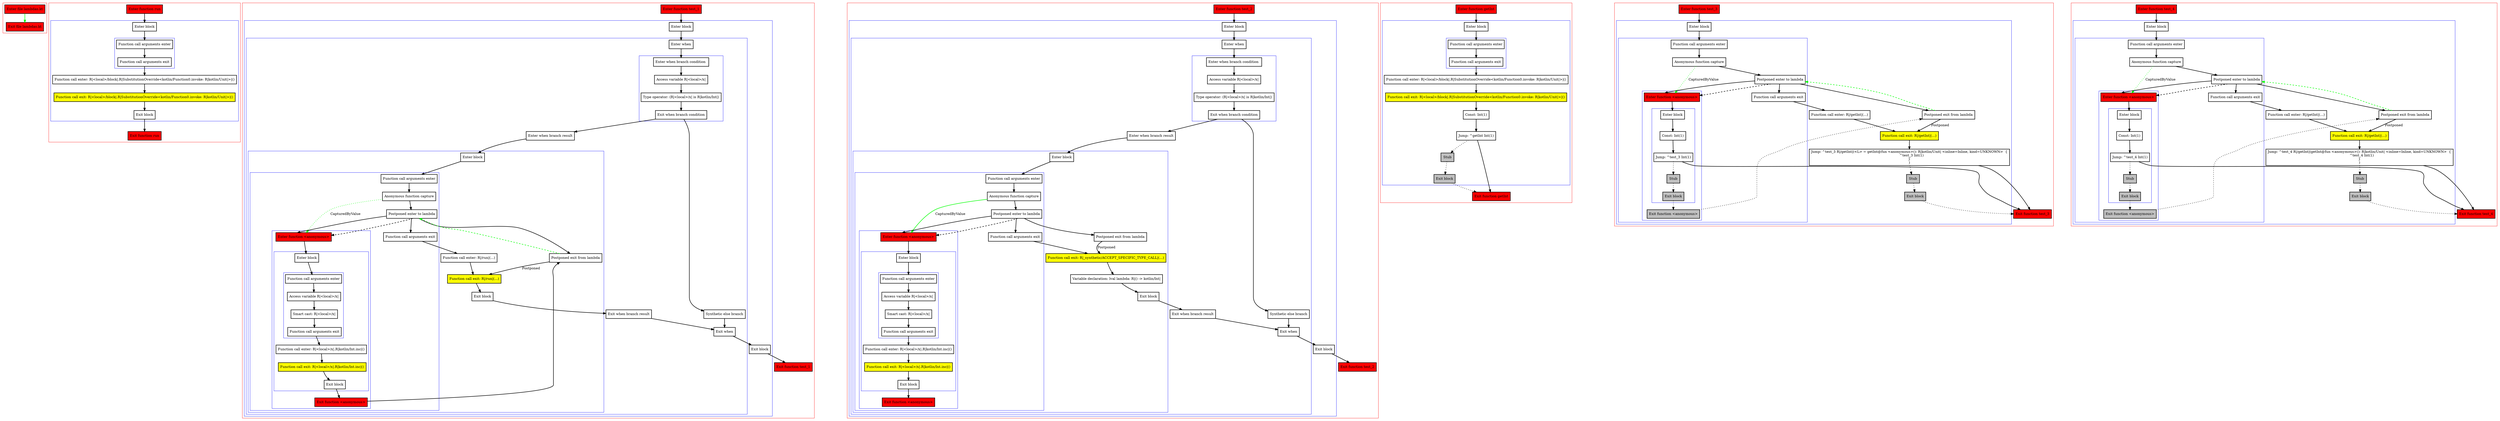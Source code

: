 digraph lambdas_kt {
    graph [nodesep=3]
    node [shape=box penwidth=2]
    edge [penwidth=2]

    subgraph cluster_0 {
        color=red
        0 [label="Enter file lambdas.kt" style="filled" fillcolor=red];
        1 [label="Exit file lambdas.kt" style="filled" fillcolor=red];
    }
    0 -> {1} [color=green];

    subgraph cluster_1 {
        color=red
        2 [label="Enter function run" style="filled" fillcolor=red];
        subgraph cluster_2 {
            color=blue
            3 [label="Enter block"];
            subgraph cluster_3 {
                color=blue
                4 [label="Function call arguments enter"];
                5 [label="Function call arguments exit"];
            }
            6 [label="Function call enter: R|<local>/block|.R|SubstitutionOverride<kotlin/Function0.invoke: R|kotlin/Unit|>|()"];
            7 [label="Function call exit: R|<local>/block|.R|SubstitutionOverride<kotlin/Function0.invoke: R|kotlin/Unit|>|()" style="filled" fillcolor=yellow];
            8 [label="Exit block"];
        }
        9 [label="Exit function run" style="filled" fillcolor=red];
    }
    2 -> {3};
    3 -> {4};
    4 -> {5};
    5 -> {6};
    6 -> {7};
    7 -> {8};
    8 -> {9};

    subgraph cluster_4 {
        color=red
        10 [label="Enter function test_1" style="filled" fillcolor=red];
        subgraph cluster_5 {
            color=blue
            11 [label="Enter block"];
            subgraph cluster_6 {
                color=blue
                12 [label="Enter when"];
                subgraph cluster_7 {
                    color=blue
                    13 [label="Enter when branch condition "];
                    14 [label="Access variable R|<local>/x|"];
                    15 [label="Type operator: (R|<local>/x| is R|kotlin/Int|)"];
                    16 [label="Exit when branch condition"];
                }
                17 [label="Synthetic else branch"];
                18 [label="Enter when branch result"];
                subgraph cluster_8 {
                    color=blue
                    19 [label="Enter block"];
                    subgraph cluster_9 {
                        color=blue
                        20 [label="Function call arguments enter"];
                        21 [label="Anonymous function capture"];
                        22 [label="Postponed enter to lambda"];
                        subgraph cluster_10 {
                            color=blue
                            23 [label="Enter function <anonymous>" style="filled" fillcolor=red];
                            subgraph cluster_11 {
                                color=blue
                                24 [label="Enter block"];
                                subgraph cluster_12 {
                                    color=blue
                                    25 [label="Function call arguments enter"];
                                    26 [label="Access variable R|<local>/x|"];
                                    27 [label="Smart cast: R|<local>/x|"];
                                    28 [label="Function call arguments exit"];
                                }
                                29 [label="Function call enter: R|<local>/x|.R|kotlin/Int.inc|()"];
                                30 [label="Function call exit: R|<local>/x|.R|kotlin/Int.inc|()" style="filled" fillcolor=yellow];
                                31 [label="Exit block"];
                            }
                            32 [label="Exit function <anonymous>" style="filled" fillcolor=red];
                        }
                        33 [label="Function call arguments exit"];
                    }
                    34 [label="Function call enter: R|/run|(...)"];
                    35 [label="Postponed exit from lambda"];
                    36 [label="Function call exit: R|/run|(...)" style="filled" fillcolor=yellow];
                    37 [label="Exit block"];
                }
                38 [label="Exit when branch result"];
                39 [label="Exit when"];
            }
            40 [label="Exit block"];
        }
        41 [label="Exit function test_1" style="filled" fillcolor=red];
    }
    10 -> {11};
    11 -> {12};
    12 -> {13};
    13 -> {14};
    14 -> {15};
    15 -> {16};
    16 -> {17 18};
    17 -> {39};
    18 -> {19};
    19 -> {20};
    20 -> {21};
    21 -> {22};
    21 -> {23} [color=green style=dotted label="CapturedByValue"];
    22 -> {23 33 35};
    22 -> {23} [style=dashed];
    23 -> {24};
    24 -> {25};
    25 -> {26};
    26 -> {27};
    27 -> {28};
    28 -> {29};
    29 -> {30};
    30 -> {31};
    31 -> {32};
    32 -> {35};
    33 -> {34};
    34 -> {36};
    35 -> {22} [color=green style=dashed];
    35 -> {36} [label="Postponed"];
    36 -> {37};
    37 -> {38};
    38 -> {39};
    39 -> {40};
    40 -> {41};

    subgraph cluster_13 {
        color=red
        42 [label="Enter function test_2" style="filled" fillcolor=red];
        subgraph cluster_14 {
            color=blue
            43 [label="Enter block"];
            subgraph cluster_15 {
                color=blue
                44 [label="Enter when"];
                subgraph cluster_16 {
                    color=blue
                    45 [label="Enter when branch condition "];
                    46 [label="Access variable R|<local>/x|"];
                    47 [label="Type operator: (R|<local>/x| is R|kotlin/Int|)"];
                    48 [label="Exit when branch condition"];
                }
                49 [label="Synthetic else branch"];
                50 [label="Enter when branch result"];
                subgraph cluster_17 {
                    color=blue
                    51 [label="Enter block"];
                    subgraph cluster_18 {
                        color=blue
                        52 [label="Function call arguments enter"];
                        53 [label="Anonymous function capture"];
                        54 [label="Postponed enter to lambda"];
                        subgraph cluster_19 {
                            color=blue
                            55 [label="Enter function <anonymous>" style="filled" fillcolor=red];
                            subgraph cluster_20 {
                                color=blue
                                56 [label="Enter block"];
                                subgraph cluster_21 {
                                    color=blue
                                    57 [label="Function call arguments enter"];
                                    58 [label="Access variable R|<local>/x|"];
                                    59 [label="Smart cast: R|<local>/x|"];
                                    60 [label="Function call arguments exit"];
                                }
                                61 [label="Function call enter: R|<local>/x|.R|kotlin/Int.inc|()"];
                                62 [label="Function call exit: R|<local>/x|.R|kotlin/Int.inc|()" style="filled" fillcolor=yellow];
                                63 [label="Exit block"];
                            }
                            64 [label="Exit function <anonymous>" style="filled" fillcolor=red];
                        }
                        65 [label="Function call arguments exit"];
                    }
                    66 [label="Postponed exit from lambda"];
                    67 [label="Function call exit: R|_synthetic/ACCEPT_SPECIFIC_TYPE_CALL|(...)" style="filled" fillcolor=yellow];
                    68 [label="Variable declaration: lval lambda: R|() -> kotlin/Int|"];
                    69 [label="Exit block"];
                }
                70 [label="Exit when branch result"];
                71 [label="Exit when"];
            }
            72 [label="Exit block"];
        }
        73 [label="Exit function test_2" style="filled" fillcolor=red];
    }
    42 -> {43};
    43 -> {44};
    44 -> {45};
    45 -> {46};
    46 -> {47};
    47 -> {48};
    48 -> {49 50};
    49 -> {71};
    50 -> {51};
    51 -> {52};
    52 -> {53};
    53 -> {54};
    53 -> {55} [color=green label="CapturedByValue"];
    54 -> {55 65 66};
    54 -> {55} [style=dashed];
    55 -> {56};
    56 -> {57};
    57 -> {58};
    58 -> {59};
    59 -> {60};
    60 -> {61};
    61 -> {62};
    62 -> {63};
    63 -> {64};
    65 -> {67};
    66 -> {67} [label="Postponed"];
    67 -> {68};
    68 -> {69};
    69 -> {70};
    70 -> {71};
    71 -> {72};
    72 -> {73};

    subgraph cluster_22 {
        color=red
        74 [label="Enter function getInt" style="filled" fillcolor=red];
        subgraph cluster_23 {
            color=blue
            75 [label="Enter block"];
            subgraph cluster_24 {
                color=blue
                76 [label="Function call arguments enter"];
                77 [label="Function call arguments exit"];
            }
            78 [label="Function call enter: R|<local>/block|.R|SubstitutionOverride<kotlin/Function0.invoke: R|kotlin/Unit|>|()"];
            79 [label="Function call exit: R|<local>/block|.R|SubstitutionOverride<kotlin/Function0.invoke: R|kotlin/Unit|>|()" style="filled" fillcolor=yellow];
            80 [label="Const: Int(1)"];
            81 [label="Jump: ^getInt Int(1)"];
            82 [label="Stub" style="filled" fillcolor=gray];
            83 [label="Exit block" style="filled" fillcolor=gray];
        }
        84 [label="Exit function getInt" style="filled" fillcolor=red];
    }
    74 -> {75};
    75 -> {76};
    76 -> {77};
    77 -> {78};
    78 -> {79};
    79 -> {80};
    80 -> {81};
    81 -> {84};
    81 -> {82} [style=dotted];
    82 -> {83} [style=dotted];
    83 -> {84} [style=dotted];

    subgraph cluster_25 {
        color=red
        85 [label="Enter function test_3" style="filled" fillcolor=red];
        subgraph cluster_26 {
            color=blue
            86 [label="Enter block"];
            subgraph cluster_27 {
                color=blue
                87 [label="Function call arguments enter"];
                88 [label="Anonymous function capture"];
                89 [label="Postponed enter to lambda"];
                subgraph cluster_28 {
                    color=blue
                    90 [label="Enter function <anonymous>" style="filled" fillcolor=red];
                    subgraph cluster_29 {
                        color=blue
                        91 [label="Enter block"];
                        92 [label="Const: Int(1)"];
                        93 [label="Jump: ^test_3 Int(1)"];
                        94 [label="Stub" style="filled" fillcolor=gray];
                        95 [label="Exit block" style="filled" fillcolor=gray];
                    }
                    96 [label="Exit function <anonymous>" style="filled" fillcolor=gray];
                }
                97 [label="Function call arguments exit"];
            }
            98 [label="Function call enter: R|/getInt|(...)"];
            99 [label="Postponed exit from lambda"];
            100 [label="Function call exit: R|/getInt|(...)" style="filled" fillcolor=yellow];
            101 [label="Jump: ^test_3 R|/getInt|(<L> = getInt@fun <anonymous>(): R|kotlin/Unit| <inline=Inline, kind=UNKNOWN>  {
    ^test_3 Int(1)
}
)"];
            102 [label="Stub" style="filled" fillcolor=gray];
            103 [label="Exit block" style="filled" fillcolor=gray];
        }
        104 [label="Exit function test_3" style="filled" fillcolor=red];
    }
    85 -> {86};
    86 -> {87};
    87 -> {88};
    88 -> {89};
    88 -> {90} [color=green style=dotted label="CapturedByValue"];
    89 -> {90 97 99};
    89 -> {90} [style=dashed];
    90 -> {91};
    91 -> {92};
    92 -> {93};
    93 -> {104};
    93 -> {94} [style=dotted];
    94 -> {95} [style=dotted];
    95 -> {96} [style=dotted];
    96 -> {99} [style=dotted];
    97 -> {98};
    98 -> {100};
    99 -> {89} [color=green style=dashed];
    99 -> {100} [label="Postponed"];
    100 -> {101};
    101 -> {104};
    101 -> {102} [style=dotted];
    102 -> {103} [style=dotted];
    103 -> {104} [style=dotted];

    subgraph cluster_30 {
        color=red
        105 [label="Enter function test_4" style="filled" fillcolor=red];
        subgraph cluster_31 {
            color=blue
            106 [label="Enter block"];
            subgraph cluster_32 {
                color=blue
                107 [label="Function call arguments enter"];
                108 [label="Anonymous function capture"];
                109 [label="Postponed enter to lambda"];
                subgraph cluster_33 {
                    color=blue
                    110 [label="Enter function <anonymous>" style="filled" fillcolor=red];
                    subgraph cluster_34 {
                        color=blue
                        111 [label="Enter block"];
                        112 [label="Const: Int(1)"];
                        113 [label="Jump: ^test_4 Int(1)"];
                        114 [label="Stub" style="filled" fillcolor=gray];
                        115 [label="Exit block" style="filled" fillcolor=gray];
                    }
                    116 [label="Exit function <anonymous>" style="filled" fillcolor=gray];
                }
                117 [label="Function call arguments exit"];
            }
            118 [label="Function call enter: R|/getInt|(...)"];
            119 [label="Postponed exit from lambda"];
            120 [label="Function call exit: R|/getInt|(...)" style="filled" fillcolor=yellow];
            121 [label="Jump: ^test_4 R|/getInt|(getInt@fun <anonymous>(): R|kotlin/Unit| <inline=Inline, kind=UNKNOWN>  {
    ^test_4 Int(1)
}
)"];
            122 [label="Stub" style="filled" fillcolor=gray];
            123 [label="Exit block" style="filled" fillcolor=gray];
        }
        124 [label="Exit function test_4" style="filled" fillcolor=red];
    }
    105 -> {106};
    106 -> {107};
    107 -> {108};
    108 -> {109};
    108 -> {110} [color=green style=dotted label="CapturedByValue"];
    109 -> {110 117 119};
    109 -> {110} [style=dashed];
    110 -> {111};
    111 -> {112};
    112 -> {113};
    113 -> {124};
    113 -> {114} [style=dotted];
    114 -> {115} [style=dotted];
    115 -> {116} [style=dotted];
    116 -> {119} [style=dotted];
    117 -> {118};
    118 -> {120};
    119 -> {109} [color=green style=dashed];
    119 -> {120} [label="Postponed"];
    120 -> {121};
    121 -> {124};
    121 -> {122} [style=dotted];
    122 -> {123} [style=dotted];
    123 -> {124} [style=dotted];

}
